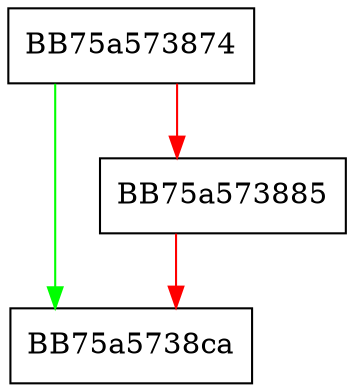 digraph _Tidy {
  node [shape="box"];
  graph [splines=ortho];
  BB75a573874 -> BB75a5738ca [color="green"];
  BB75a573874 -> BB75a573885 [color="red"];
  BB75a573885 -> BB75a5738ca [color="red"];
}